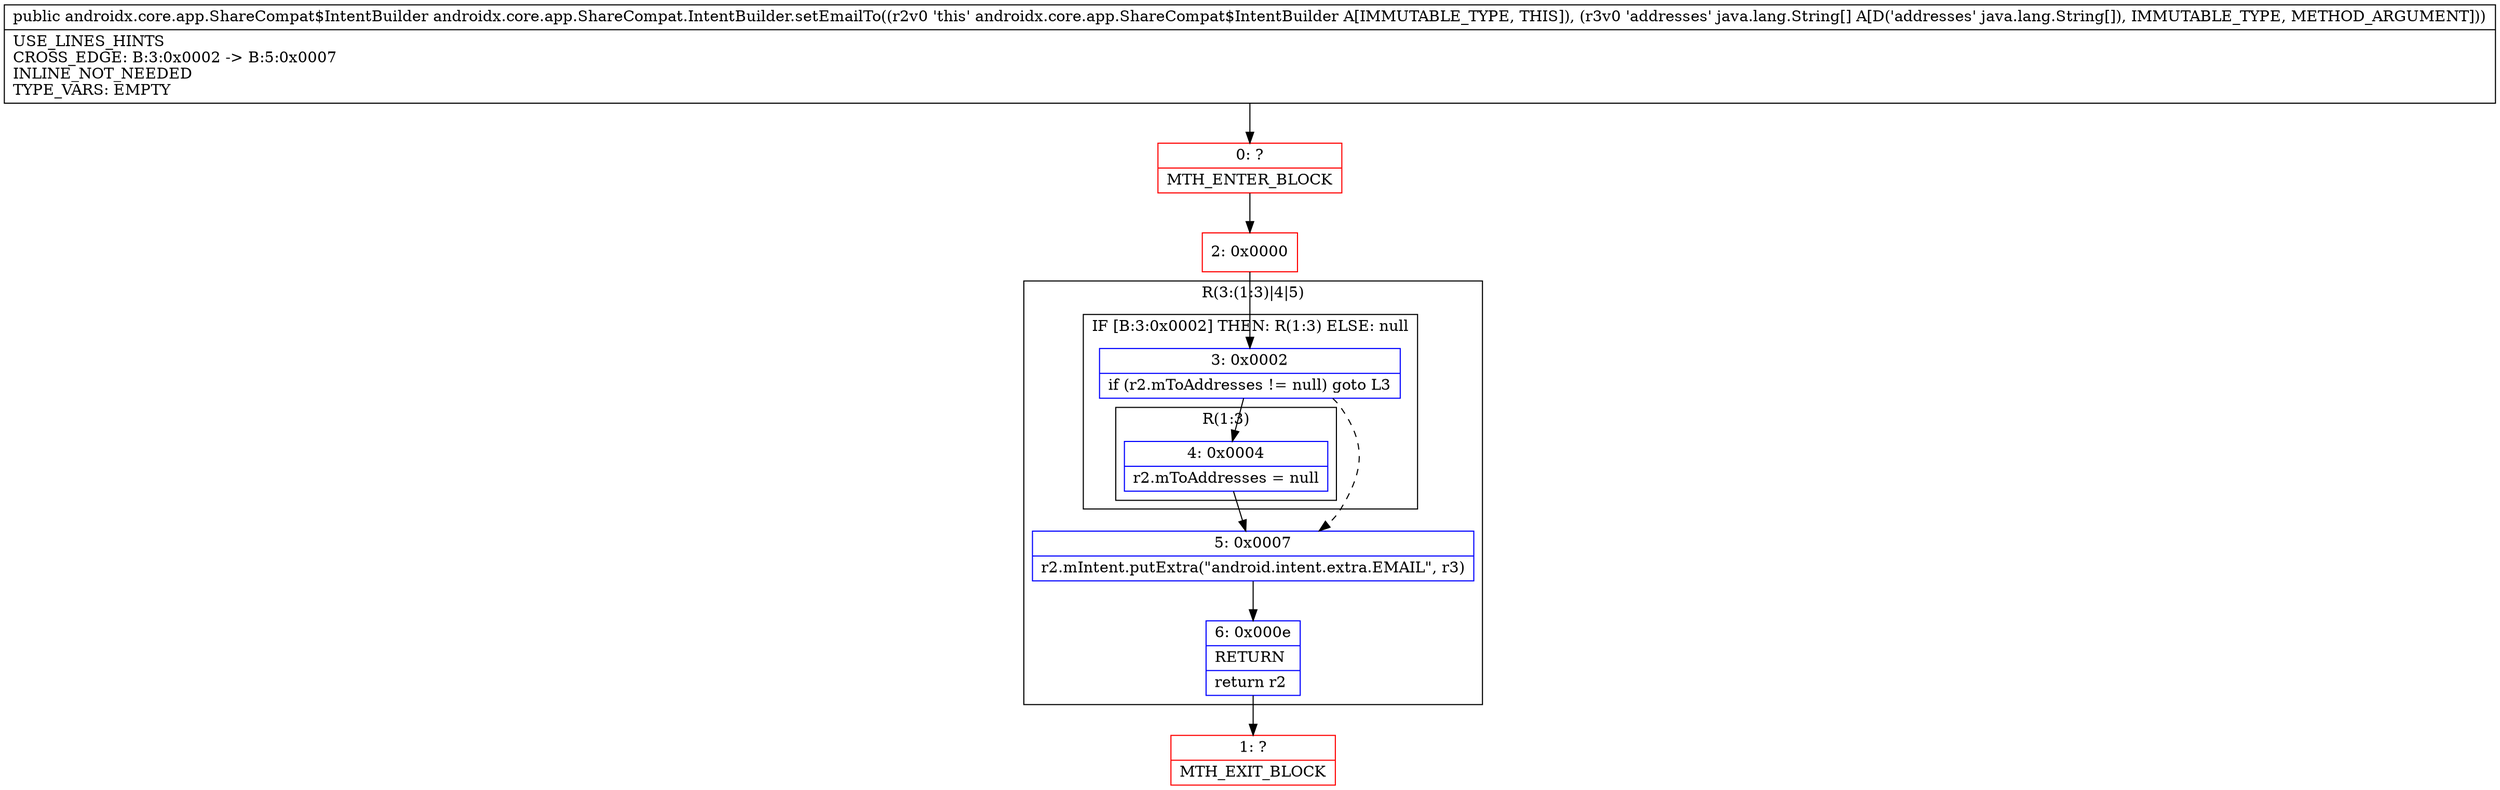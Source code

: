 digraph "CFG forandroidx.core.app.ShareCompat.IntentBuilder.setEmailTo([Ljava\/lang\/String;)Landroidx\/core\/app\/ShareCompat$IntentBuilder;" {
subgraph cluster_Region_1322136976 {
label = "R(3:(1:3)|4|5)";
node [shape=record,color=blue];
subgraph cluster_IfRegion_1245192893 {
label = "IF [B:3:0x0002] THEN: R(1:3) ELSE: null";
node [shape=record,color=blue];
Node_3 [shape=record,label="{3\:\ 0x0002|if (r2.mToAddresses != null) goto L3\l}"];
subgraph cluster_Region_1981467480 {
label = "R(1:3)";
node [shape=record,color=blue];
Node_4 [shape=record,label="{4\:\ 0x0004|r2.mToAddresses = null\l}"];
}
}
Node_5 [shape=record,label="{5\:\ 0x0007|r2.mIntent.putExtra(\"android.intent.extra.EMAIL\", r3)\l}"];
Node_6 [shape=record,label="{6\:\ 0x000e|RETURN\l|return r2\l}"];
}
Node_0 [shape=record,color=red,label="{0\:\ ?|MTH_ENTER_BLOCK\l}"];
Node_2 [shape=record,color=red,label="{2\:\ 0x0000}"];
Node_1 [shape=record,color=red,label="{1\:\ ?|MTH_EXIT_BLOCK\l}"];
MethodNode[shape=record,label="{public androidx.core.app.ShareCompat$IntentBuilder androidx.core.app.ShareCompat.IntentBuilder.setEmailTo((r2v0 'this' androidx.core.app.ShareCompat$IntentBuilder A[IMMUTABLE_TYPE, THIS]), (r3v0 'addresses' java.lang.String[] A[D('addresses' java.lang.String[]), IMMUTABLE_TYPE, METHOD_ARGUMENT]))  | USE_LINES_HINTS\lCROSS_EDGE: B:3:0x0002 \-\> B:5:0x0007\lINLINE_NOT_NEEDED\lTYPE_VARS: EMPTY\l}"];
MethodNode -> Node_0;Node_3 -> Node_4;
Node_3 -> Node_5[style=dashed];
Node_4 -> Node_5;
Node_5 -> Node_6;
Node_6 -> Node_1;
Node_0 -> Node_2;
Node_2 -> Node_3;
}

